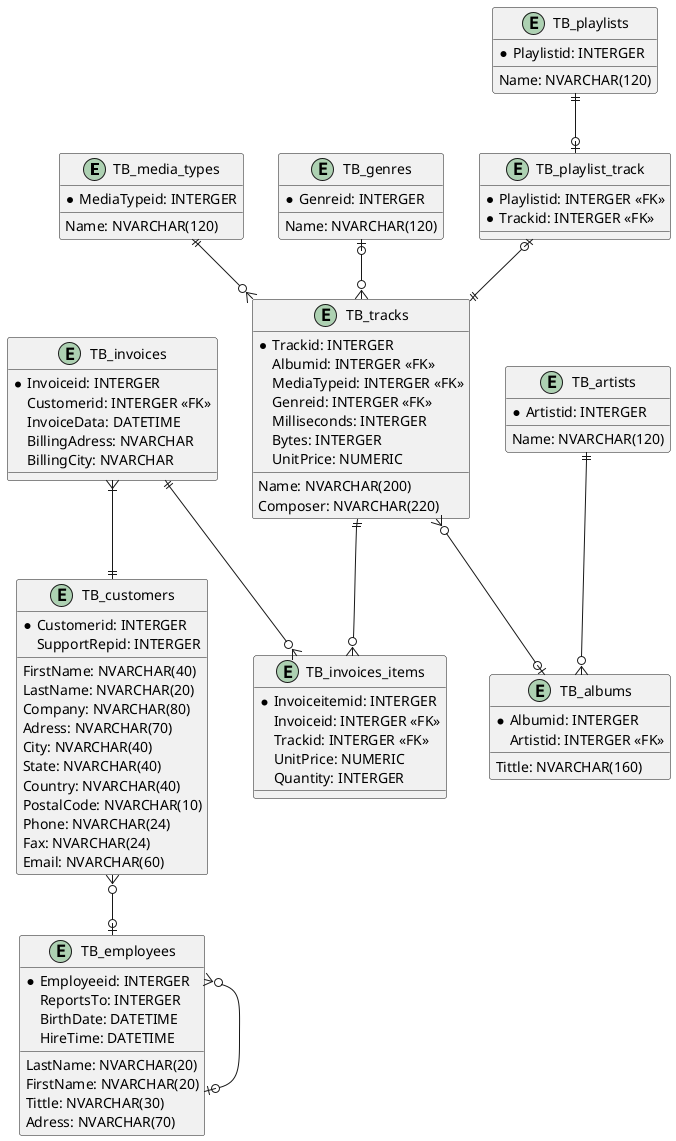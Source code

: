 @startuml 

entity TB_media_types {
  * MediaTypeid: INTERGER
  Name: NVARCHAR(120)
}
entity TB_genres{
  * Genreid: INTERGER
  Name: NVARCHAR(120)
}
entity TB_playlists{
  * Playlistid: INTERGER
  Name: NVARCHAR(120)
}
entity TB_playlist_track{
  * Playlistid: INTERGER <<FK>>
  * Trackid: INTERGER <<FK>>
}
entity TB_tracks{
  * Trackid: INTERGER
  Name: NVARCHAR(200)
  Albumid: INTERGER <<FK>>
  MediaTypeid: INTERGER <<FK>>
  Genreid: INTERGER <<FK>>
  Composer: NVARCHAR(220)
  Milliseconds: INTERGER
  Bytes: INTERGER
  UnitPrice: NUMERIC
}
entity TB_artists{
  * Artistid: INTERGER
  Name: NVARCHAR(120)
}
entity TB_invoices{
  * Invoiceid: INTERGER
  Customerid: INTERGER <<FK>>
  InvoiceData: DATETIME
  BillingAdress: NVARCHAR
  BillingCity: NVARCHAR
}
entity TB_invoices_items{
  * Invoiceitemid: INTERGER
  Invoiceid: INTERGER <<FK>>
  Trackid: INTERGER <<FK>>
  UnitPrice: NUMERIC
  Quantity: INTERGER
}
entity TB_albums{
  *Albumid: INTERGER
  Tittle: NVARCHAR(160)
  Artistid: INTERGER <<FK>>
}
entity TB_customers{
  *Customerid: INTERGER
  FirstName: NVARCHAR(40)
  LastName: NVARCHAR(20)
  Company: NVARCHAR(80)
  Adress: NVARCHAR(70)
  City: NVARCHAR(40)
  State: NVARCHAR(40)
  Country: NVARCHAR(40)
  PostalCode: NVARCHAR(10)
  Phone: NVARCHAR(24)
  Fax: NVARCHAR(24)
  Email: NVARCHAR(60)
  SupportRepid: INTERGER
}
entity TB_employees{
  *Employeeid: INTERGER
  LastName: NVARCHAR(20)
  FirstName: NVARCHAR(20)
  Tittle: NVARCHAR(30)
  ReportsTo: INTERGER
  BirthDate: DATETIME
  HireTime: DATETIME
  Adress: NVARCHAR(70)
} 
TB_media_types ||--o{ TB_tracks
TB_genres |o--o{ TB_tracks
TB_playlists ||--o| TB_playlist_track
TB_playlist_track |o--|| TB_tracks
TB_artists ||--o{ TB_albums
TB_tracks ||--o{ TB_invoices_items
TB_tracks }o--o| TB_albums
TB_invoices ||--o{ TB_invoices_items
TB_invoices }|--|| TB_customers
TB_customers }o--o| TB_employees
TB_employees }o--o| TB_employees
@enduml
